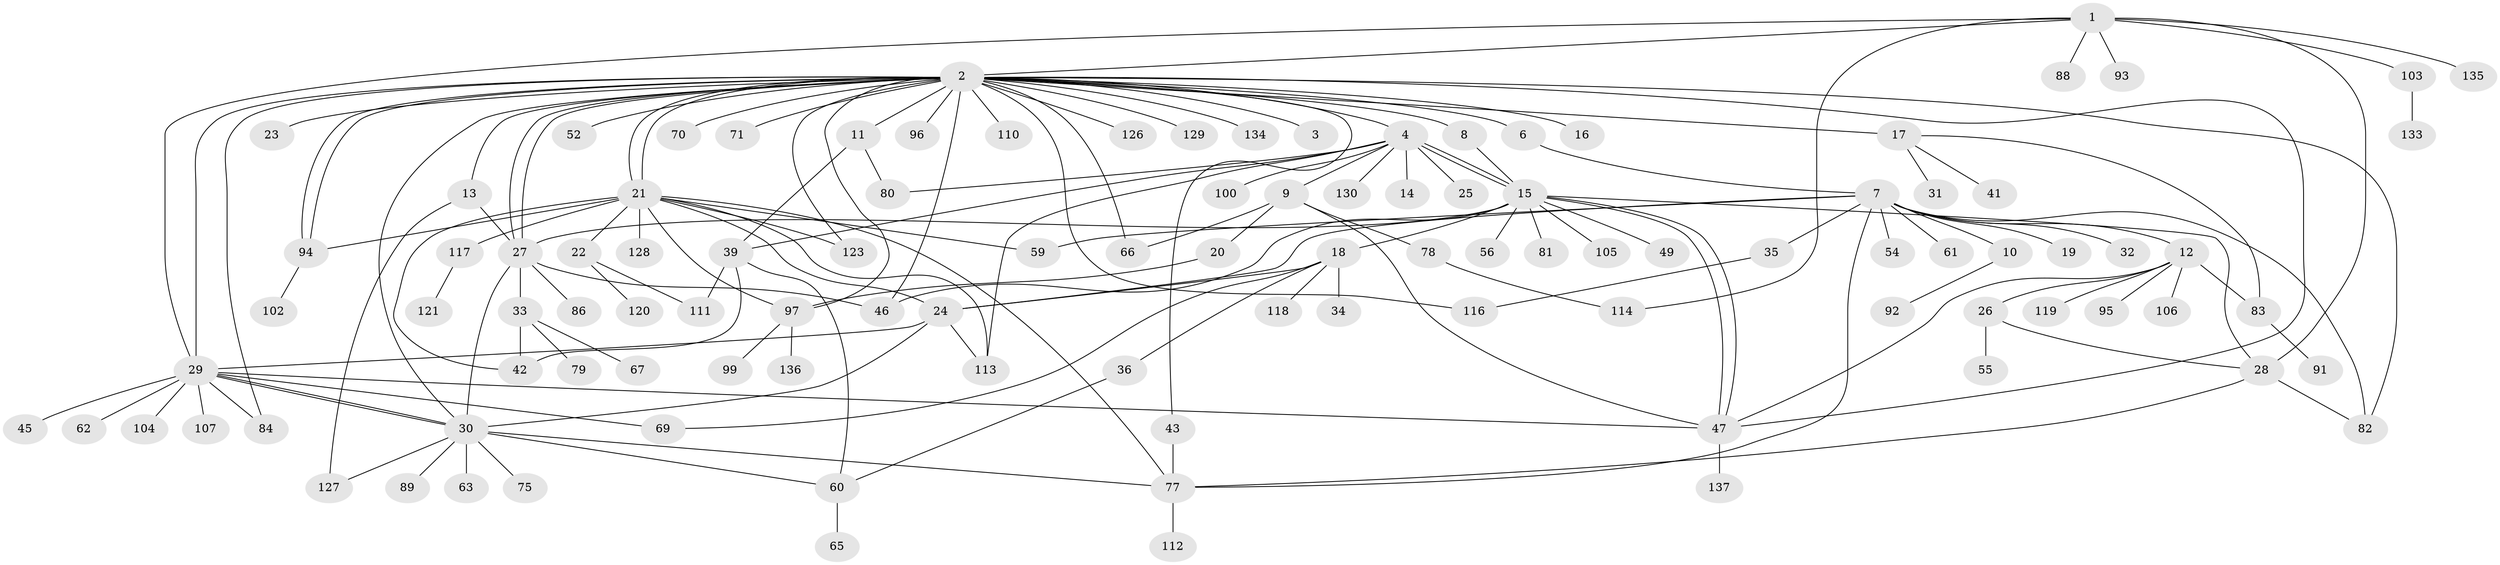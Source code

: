 // original degree distribution, {9: 0.0072992700729927005, 37: 0.0072992700729927005, 1: 0.5109489051094891, 12: 0.029197080291970802, 3: 0.0948905109489051, 5: 0.043795620437956206, 2: 0.19708029197080293, 7: 0.029197080291970802, 4: 0.051094890510948905, 15: 0.0072992700729927005, 10: 0.0072992700729927005, 8: 0.0072992700729927005, 6: 0.0072992700729927005}
// Generated by graph-tools (version 1.1) at 2025/41/03/06/25 10:41:51]
// undirected, 107 vertices, 157 edges
graph export_dot {
graph [start="1"]
  node [color=gray90,style=filled];
  1 [super="+5"];
  2 [super="+76"];
  3;
  4 [super="+48"];
  6 [super="+51"];
  7 [super="+57"];
  8 [super="+115"];
  9;
  10;
  11;
  12 [super="+38"];
  13 [super="+37"];
  14;
  15 [super="+44"];
  16;
  17 [super="+50"];
  18 [super="+87"];
  19 [super="+58"];
  20;
  21 [super="+98"];
  22;
  23;
  24 [super="+101"];
  25;
  26;
  27 [super="+40"];
  28 [super="+68"];
  29 [super="+64"];
  30 [super="+53"];
  31;
  32;
  33 [super="+125"];
  34 [super="+72"];
  35;
  36;
  39 [super="+73"];
  41;
  42;
  43;
  45;
  46 [super="+74"];
  47 [super="+108"];
  49;
  52 [super="+124"];
  54;
  55;
  56;
  59;
  60 [super="+90"];
  61;
  62;
  63;
  65;
  66;
  67;
  69;
  70;
  71;
  75;
  77 [super="+131"];
  78 [super="+85"];
  79;
  80;
  81;
  82;
  83;
  84;
  86;
  88;
  89;
  91;
  92;
  93;
  94 [super="+109"];
  95;
  96;
  97 [super="+132"];
  99;
  100;
  102;
  103 [super="+122"];
  104;
  105;
  106;
  107;
  110;
  111;
  112;
  113;
  114;
  116;
  117;
  118;
  119;
  120;
  121;
  123;
  126;
  127;
  128;
  129;
  130;
  133;
  134;
  135;
  136;
  137;
  1 -- 2;
  1 -- 28;
  1 -- 29;
  1 -- 88;
  1 -- 93;
  1 -- 103;
  1 -- 114;
  1 -- 135;
  2 -- 3;
  2 -- 4;
  2 -- 6;
  2 -- 8;
  2 -- 11;
  2 -- 13;
  2 -- 16;
  2 -- 17 [weight=3];
  2 -- 21;
  2 -- 21;
  2 -- 23;
  2 -- 27;
  2 -- 27;
  2 -- 29;
  2 -- 30;
  2 -- 43;
  2 -- 47;
  2 -- 52;
  2 -- 66;
  2 -- 70;
  2 -- 71;
  2 -- 82;
  2 -- 84;
  2 -- 94;
  2 -- 94;
  2 -- 96;
  2 -- 97;
  2 -- 110;
  2 -- 116;
  2 -- 123;
  2 -- 126;
  2 -- 129;
  2 -- 134;
  2 -- 46;
  4 -- 9;
  4 -- 14;
  4 -- 15;
  4 -- 15;
  4 -- 25;
  4 -- 39;
  4 -- 80;
  4 -- 100;
  4 -- 113;
  4 -- 130;
  6 -- 7;
  7 -- 10;
  7 -- 12;
  7 -- 19;
  7 -- 32;
  7 -- 35;
  7 -- 54;
  7 -- 59;
  7 -- 61;
  7 -- 77;
  7 -- 82;
  7 -- 24;
  8 -- 15;
  9 -- 20;
  9 -- 47;
  9 -- 66;
  9 -- 78;
  10 -- 92;
  11 -- 80;
  11 -- 39;
  12 -- 26;
  12 -- 47;
  12 -- 83;
  12 -- 95;
  12 -- 119;
  12 -- 106;
  13 -- 127;
  13 -- 27;
  15 -- 18;
  15 -- 27 [weight=2];
  15 -- 46;
  15 -- 47;
  15 -- 47;
  15 -- 49;
  15 -- 56;
  15 -- 81;
  15 -- 105;
  15 -- 28;
  17 -- 31;
  17 -- 41;
  17 -- 83;
  18 -- 24;
  18 -- 34;
  18 -- 36;
  18 -- 69;
  18 -- 118;
  20 -- 97;
  21 -- 22;
  21 -- 42;
  21 -- 59;
  21 -- 117;
  21 -- 123;
  21 -- 128;
  21 -- 24;
  21 -- 97;
  21 -- 113;
  21 -- 77;
  21 -- 94;
  22 -- 111;
  22 -- 120;
  24 -- 29;
  24 -- 30;
  24 -- 113;
  26 -- 28;
  26 -- 55;
  27 -- 33;
  27 -- 86;
  27 -- 30;
  27 -- 46;
  28 -- 77;
  28 -- 82;
  29 -- 30;
  29 -- 30;
  29 -- 45;
  29 -- 62;
  29 -- 69;
  29 -- 84;
  29 -- 104;
  29 -- 107;
  29 -- 47;
  30 -- 60;
  30 -- 63;
  30 -- 75;
  30 -- 77;
  30 -- 89;
  30 -- 127;
  33 -- 42;
  33 -- 67;
  33 -- 79;
  35 -- 116;
  36 -- 60;
  39 -- 60;
  39 -- 42;
  39 -- 111;
  43 -- 77;
  47 -- 137;
  60 -- 65;
  77 -- 112;
  78 -- 114;
  83 -- 91;
  94 -- 102;
  97 -- 99;
  97 -- 136;
  103 -- 133;
  117 -- 121;
}
